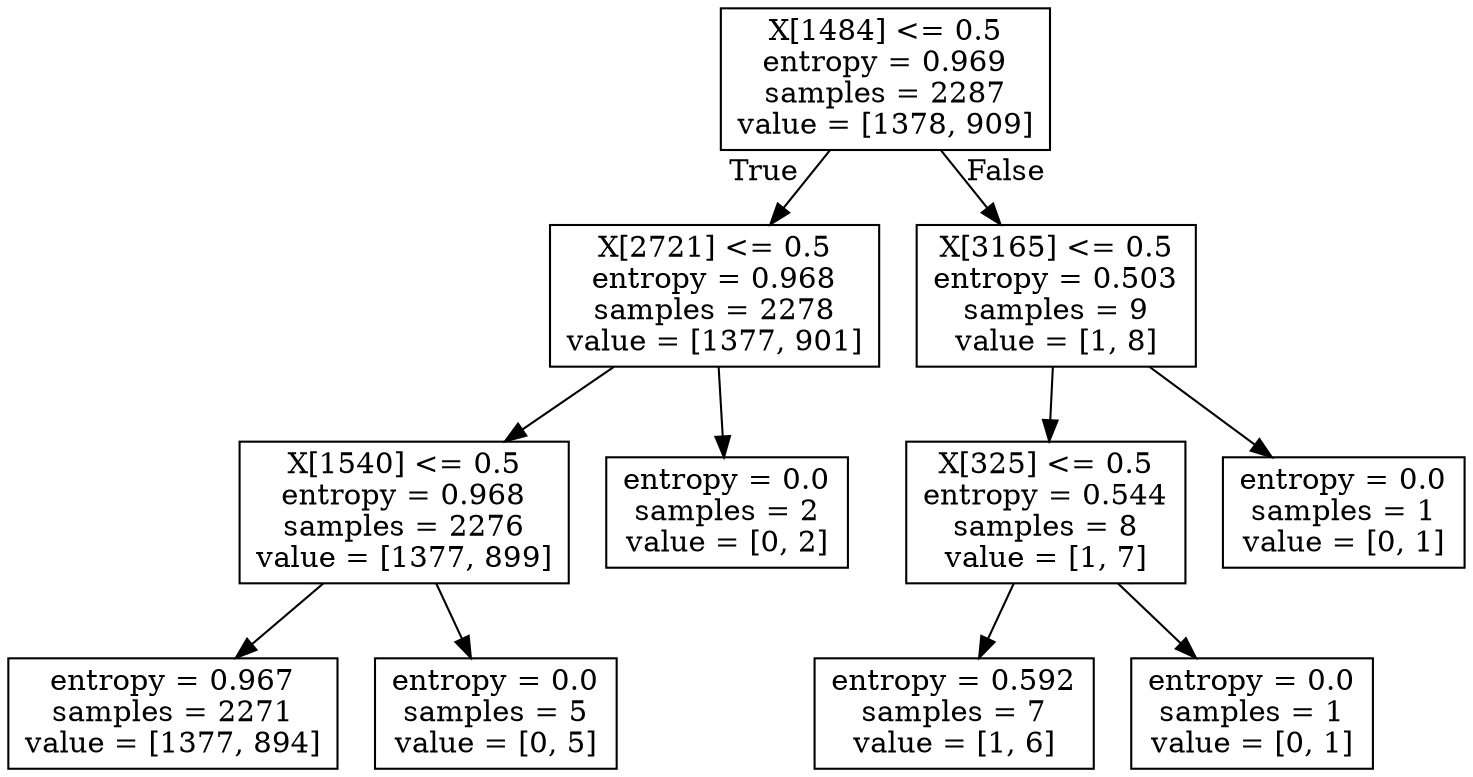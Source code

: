 digraph Tree {
node [shape=box] ;
0 [label="X[1484] <= 0.5\nentropy = 0.969\nsamples = 2287\nvalue = [1378, 909]"] ;
1 [label="X[2721] <= 0.5\nentropy = 0.968\nsamples = 2278\nvalue = [1377, 901]"] ;
0 -> 1 [labeldistance=2.5, labelangle=45, headlabel="True"] ;
2 [label="X[1540] <= 0.5\nentropy = 0.968\nsamples = 2276\nvalue = [1377, 899]"] ;
1 -> 2 ;
3 [label="entropy = 0.967\nsamples = 2271\nvalue = [1377, 894]"] ;
2 -> 3 ;
4 [label="entropy = 0.0\nsamples = 5\nvalue = [0, 5]"] ;
2 -> 4 ;
5 [label="entropy = 0.0\nsamples = 2\nvalue = [0, 2]"] ;
1 -> 5 ;
6 [label="X[3165] <= 0.5\nentropy = 0.503\nsamples = 9\nvalue = [1, 8]"] ;
0 -> 6 [labeldistance=2.5, labelangle=-45, headlabel="False"] ;
7 [label="X[325] <= 0.5\nentropy = 0.544\nsamples = 8\nvalue = [1, 7]"] ;
6 -> 7 ;
8 [label="entropy = 0.592\nsamples = 7\nvalue = [1, 6]"] ;
7 -> 8 ;
9 [label="entropy = 0.0\nsamples = 1\nvalue = [0, 1]"] ;
7 -> 9 ;
10 [label="entropy = 0.0\nsamples = 1\nvalue = [0, 1]"] ;
6 -> 10 ;
}
